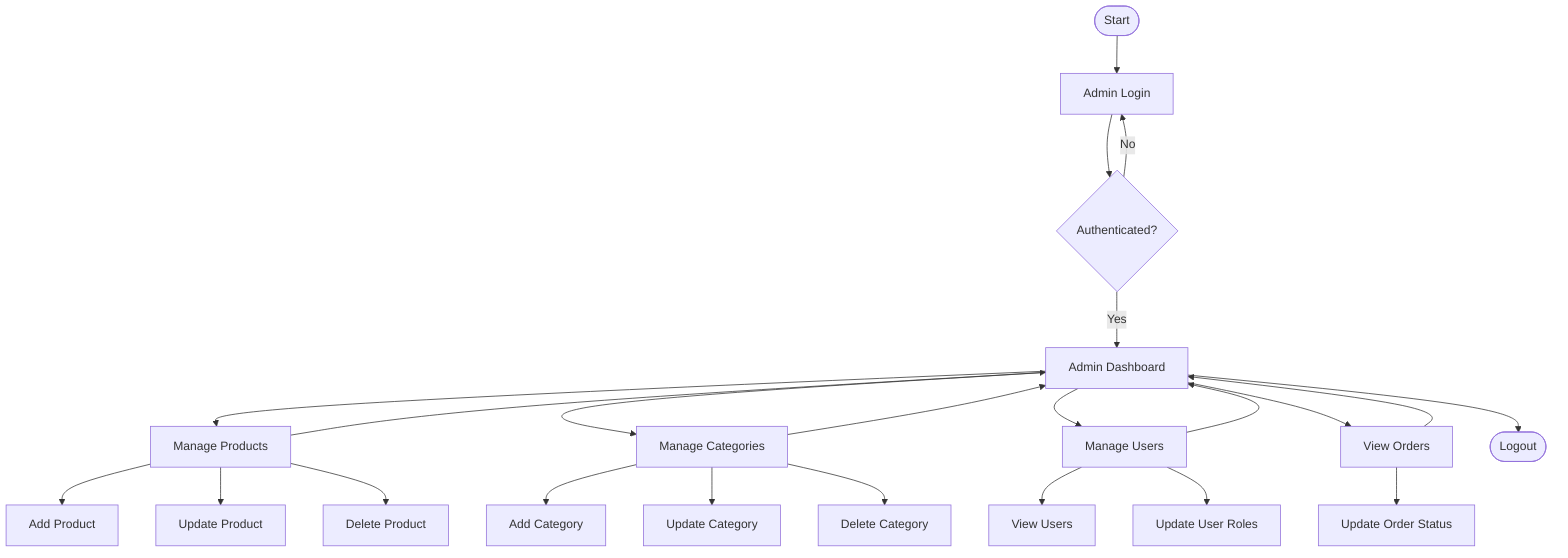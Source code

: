 flowchart TD
    A([Start]) --> B[Admin Login]
    B --> C{Authenticated?}
    C -->|No| B
    C -->|Yes| D[Admin Dashboard]

    D --> E[Manage Products]
    E --> E1[Add Product]
    E --> E2[Update Product]
    E --> E3[Delete Product]
    E --> D

    D --> F[Manage Categories]
    F --> F1[Add Category]
    F --> F2[Update Category]
    F --> F3[Delete Category]
    F --> D

    D --> G[Manage Users]
    G --> G1[View Users]
    G --> G2[Update User Roles]
    G --> D

    D --> H[View Orders]
    H --> H1[Update Order Status]
    H --> D

    D --> I([Logout])